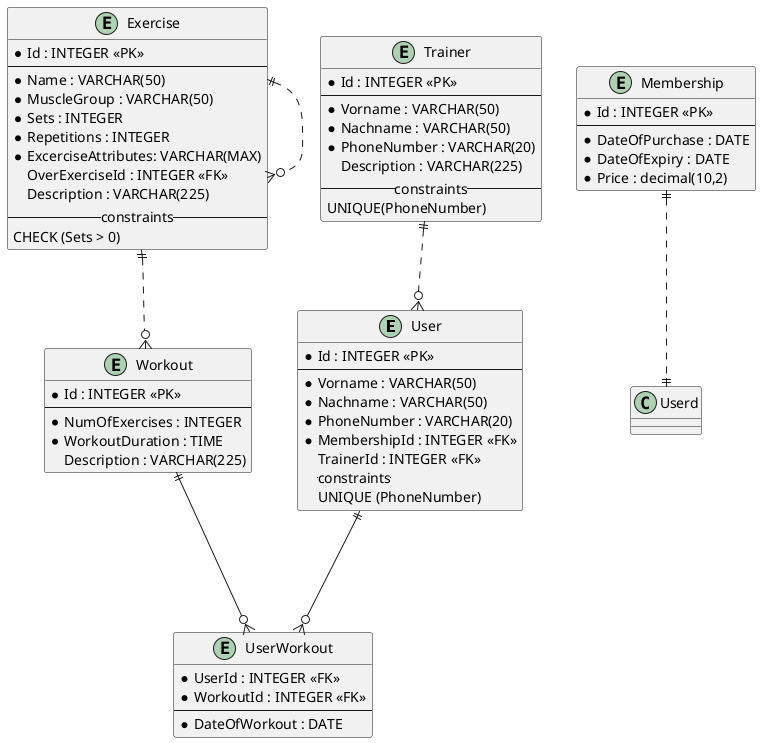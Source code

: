 @startuml er_physical


entity User{
    *Id : INTEGER <<PK>>
    ---
    *Vorname : VARCHAR(50)
    *Nachname : VARCHAR(50)
    *PhoneNumber : VARCHAR(20)
    *MembershipId : INTEGER <<FK>>
    TrainerId : INTEGER <<FK>>
    --constraints-- 
    UNIQUE (PhoneNumber)
}

entity Workout{
    *Id : INTEGER <<PK>>
    ---
    *NumOfExercises : INTEGER
    *WorkoutDuration : TIME
    Description : VARCHAR(225)
}

entity Exercise{
    *Id : INTEGER <<PK>>
    ---
    *Name : VARCHAR(50)
    *MuscleGroup : VARCHAR(50)
    *Sets : INTEGER
    *Repetitions : INTEGER
    *ExcerciseAttributes: VARCHAR(MAX)
    OverExerciseId : INTEGER <<FK>>
    Description : VARCHAR(225)
    --constraints--
    CHECK (Sets > 0)
}

entity Trainer{
    *Id : INTEGER <<PK>>
    ---
    *Vorname : VARCHAR(50)
    *Nachname : VARCHAR(50)
    *PhoneNumber : VARCHAR(20)
    Description : VARCHAR(225)
    --constraints--
    UNIQUE(PhoneNumber)
}

entity Membership{
    *Id : INTEGER <<PK>>
    ---
    *DateOfPurchase : DATE
    *DateOfExpiry : DATE
    *Price : decimal(10,2)
}

entity UserWorkout{
    *UserId : INTEGER <<FK>>
    *WorkoutId : INTEGER <<FK>>
    ---
    *DateOfWorkout : DATE
}

User ||---o{ UserWorkout
Workout ||---o{ UserWorkout
Exercise ||..o{ Workout
Trainer ||..o{ User
Membership ||..|| Userd
Exercise ||..o{ Exercise

@enduml
